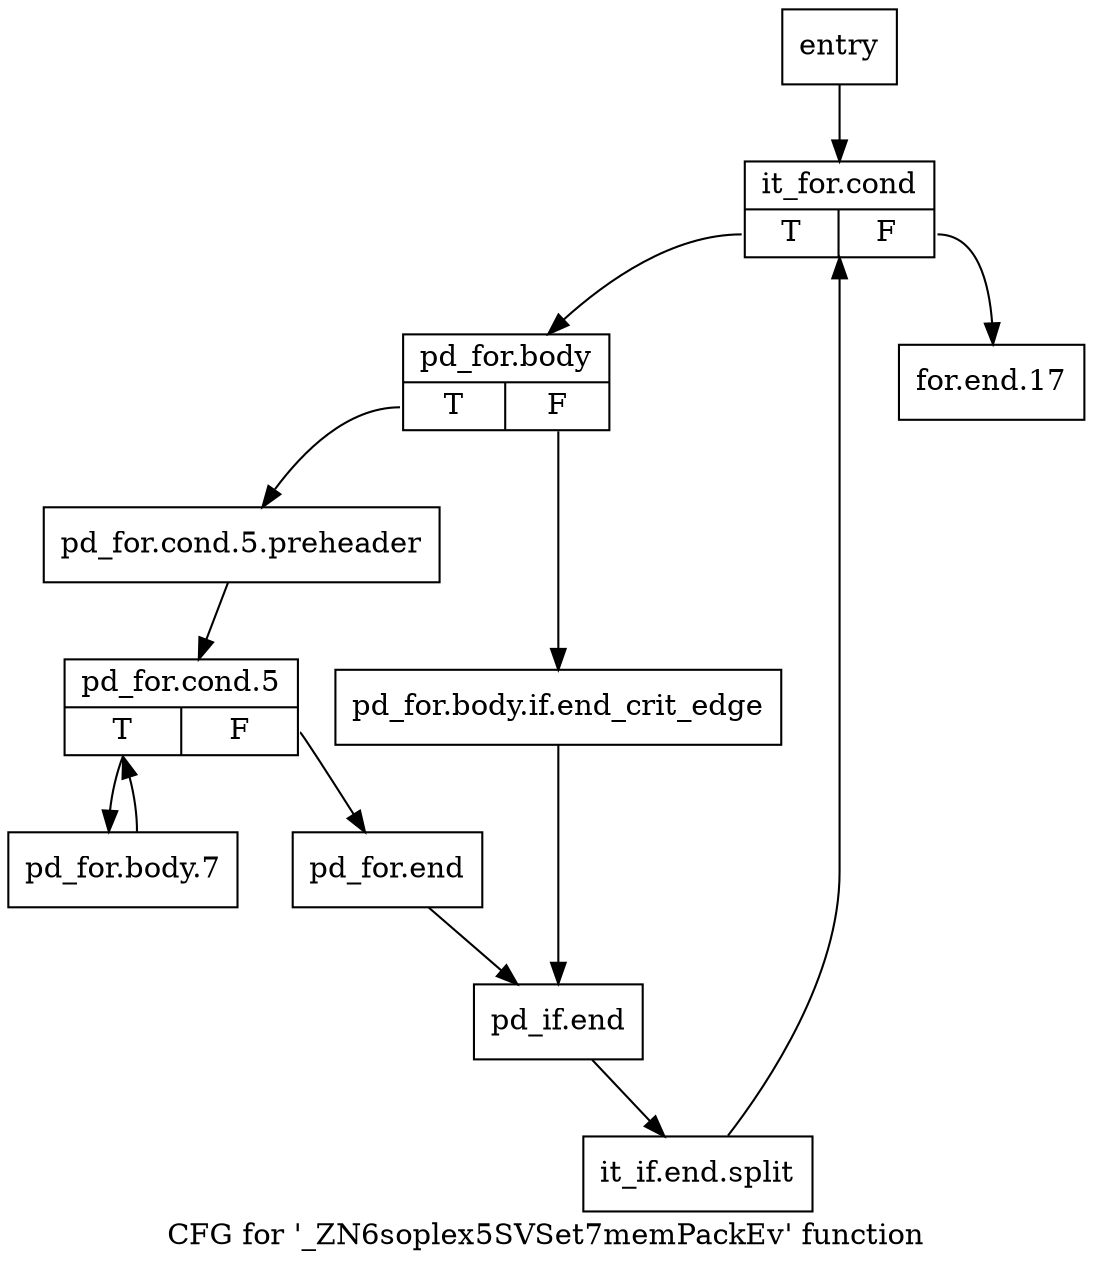 digraph "CFG for '_ZN6soplex5SVSet7memPackEv' function" {
	label="CFG for '_ZN6soplex5SVSet7memPackEv' function";

	Node0x26343f0 [shape=record,label="{entry}"];
	Node0x26343f0 -> Node0x2634440;
	Node0x2634440 [shape=record,label="{it_for.cond|{<s0>T|<s1>F}}"];
	Node0x2634440:s0 -> Node0x2634490;
	Node0x2634440:s1 -> Node0x26346c0;
	Node0x2634490 [shape=record,label="{pd_for.body|{<s0>T|<s1>F}}"];
	Node0x2634490:s0 -> Node0x2634530;
	Node0x2634490:s1 -> Node0x26344e0;
	Node0x26344e0 [shape=record,label="{pd_for.body.if.end_crit_edge}"];
	Node0x26344e0 -> Node0x2634670;
	Node0x2634530 [shape=record,label="{pd_for.cond.5.preheader}"];
	Node0x2634530 -> Node0x2634580;
	Node0x2634580 [shape=record,label="{pd_for.cond.5|{<s0>T|<s1>F}}"];
	Node0x2634580:s0 -> Node0x26345d0;
	Node0x2634580:s1 -> Node0x2634620;
	Node0x26345d0 [shape=record,label="{pd_for.body.7}"];
	Node0x26345d0 -> Node0x2634580;
	Node0x2634620 [shape=record,label="{pd_for.end}"];
	Node0x2634620 -> Node0x2634670;
	Node0x2634670 [shape=record,label="{pd_if.end}"];
	Node0x2634670 -> Node0x3404c00;
	Node0x3404c00 [shape=record,label="{it_if.end.split}"];
	Node0x3404c00 -> Node0x2634440;
	Node0x26346c0 [shape=record,label="{for.end.17}"];
}
